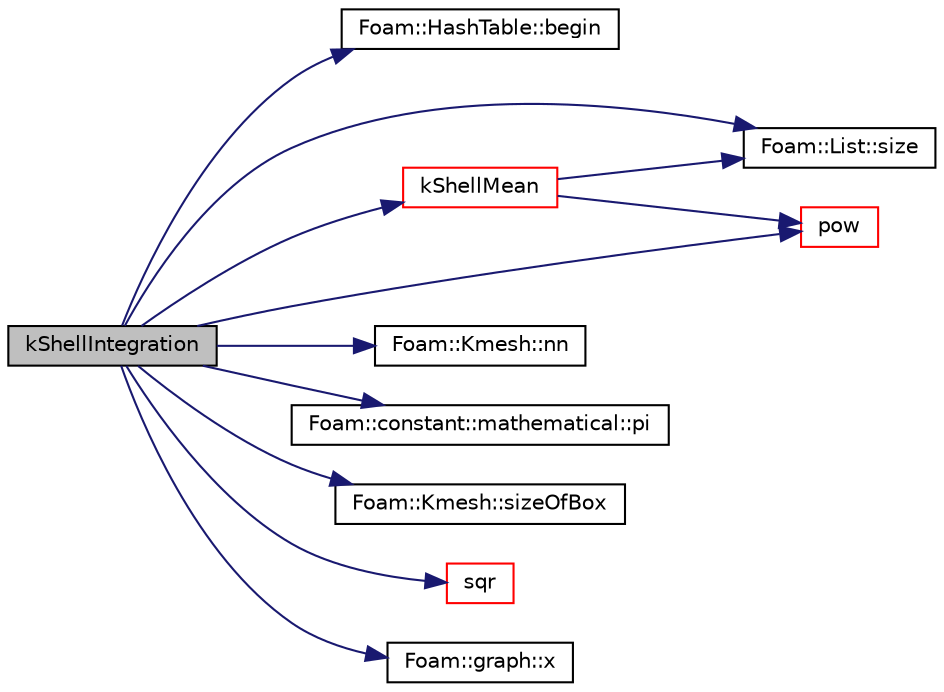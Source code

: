 digraph "kShellIntegration"
{
  bgcolor="transparent";
  edge [fontname="Helvetica",fontsize="10",labelfontname="Helvetica",labelfontsize="10"];
  node [fontname="Helvetica",fontsize="10",shape=record];
  rankdir="LR";
  Node144212 [label="kShellIntegration",height=0.2,width=0.4,color="black", fillcolor="grey75", style="filled", fontcolor="black"];
  Node144212 -> Node144213 [color="midnightblue",fontsize="10",style="solid",fontname="Helvetica"];
  Node144213 [label="Foam::HashTable::begin",height=0.2,width=0.4,color="black",URL="$a26841.html#a4718c822b6b0cd47612f37199986753a",tooltip="Iterator set to the beginning of the HashTable. "];
  Node144212 -> Node144214 [color="midnightblue",fontsize="10",style="solid",fontname="Helvetica"];
  Node144214 [label="kShellMean",height=0.2,width=0.4,color="red",URL="$a21851.html#aa741142e3e3f8d6e9552701c66a64e83"];
  Node144214 -> Node144215 [color="midnightblue",fontsize="10",style="solid",fontname="Helvetica"];
  Node144215 [label="Foam::List::size",height=0.2,width=0.4,color="black",URL="$a26833.html#a8a5f6fa29bd4b500caf186f60245b384",tooltip="Override size to be inconsistent with allocated storage. "];
  Node144214 -> Node144216 [color="midnightblue",fontsize="10",style="solid",fontname="Helvetica"];
  Node144216 [label="pow",height=0.2,width=0.4,color="red",URL="$a21851.html#a7500c8e9d27a442adc75e287de074c7c"];
  Node144212 -> Node144223 [color="midnightblue",fontsize="10",style="solid",fontname="Helvetica"];
  Node144223 [label="Foam::Kmesh::nn",height=0.2,width=0.4,color="black",URL="$a30021.html#a4e4ffc48c2f892af4ccabc33423782f9"];
  Node144212 -> Node144224 [color="midnightblue",fontsize="10",style="solid",fontname="Helvetica"];
  Node144224 [label="Foam::constant::mathematical::pi",height=0.2,width=0.4,color="black",URL="$a21892.html#a731b8788a4c01586c35266c7ca4fed04"];
  Node144212 -> Node144216 [color="midnightblue",fontsize="10",style="solid",fontname="Helvetica"];
  Node144212 -> Node144215 [color="midnightblue",fontsize="10",style="solid",fontname="Helvetica"];
  Node144212 -> Node144225 [color="midnightblue",fontsize="10",style="solid",fontname="Helvetica"];
  Node144225 [label="Foam::Kmesh::sizeOfBox",height=0.2,width=0.4,color="black",URL="$a30021.html#a22b5b7eb0f62081f7d3154506b0a5bac"];
  Node144212 -> Node144226 [color="midnightblue",fontsize="10",style="solid",fontname="Helvetica"];
  Node144226 [label="sqr",height=0.2,width=0.4,color="red",URL="$a21851.html#a277dc11c581d53826ab5090b08f3b17b"];
  Node144212 -> Node144227 [color="midnightblue",fontsize="10",style="solid",fontname="Helvetica"];
  Node144227 [label="Foam::graph::x",height=0.2,width=0.4,color="black",URL="$a27813.html#a72a9357fb9c71332ba0166c87e03929d"];
}
